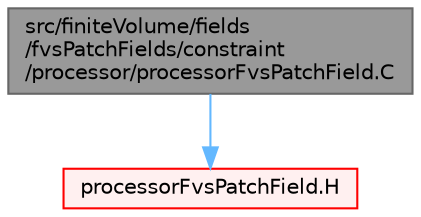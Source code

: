 digraph "src/finiteVolume/fields/fvsPatchFields/constraint/processor/processorFvsPatchField.C"
{
 // LATEX_PDF_SIZE
  bgcolor="transparent";
  edge [fontname=Helvetica,fontsize=10,labelfontname=Helvetica,labelfontsize=10];
  node [fontname=Helvetica,fontsize=10,shape=box,height=0.2,width=0.4];
  Node1 [id="Node000001",label="src/finiteVolume/fields\l/fvsPatchFields/constraint\l/processor/processorFvsPatchField.C",height=0.2,width=0.4,color="gray40", fillcolor="grey60", style="filled", fontcolor="black",tooltip=" "];
  Node1 -> Node2 [id="edge1_Node000001_Node000002",color="steelblue1",style="solid",tooltip=" "];
  Node2 [id="Node000002",label="processorFvsPatchField.H",height=0.2,width=0.4,color="red", fillcolor="#FFF0F0", style="filled",URL="$processorFvsPatchField_8H.html",tooltip=" "];
}
